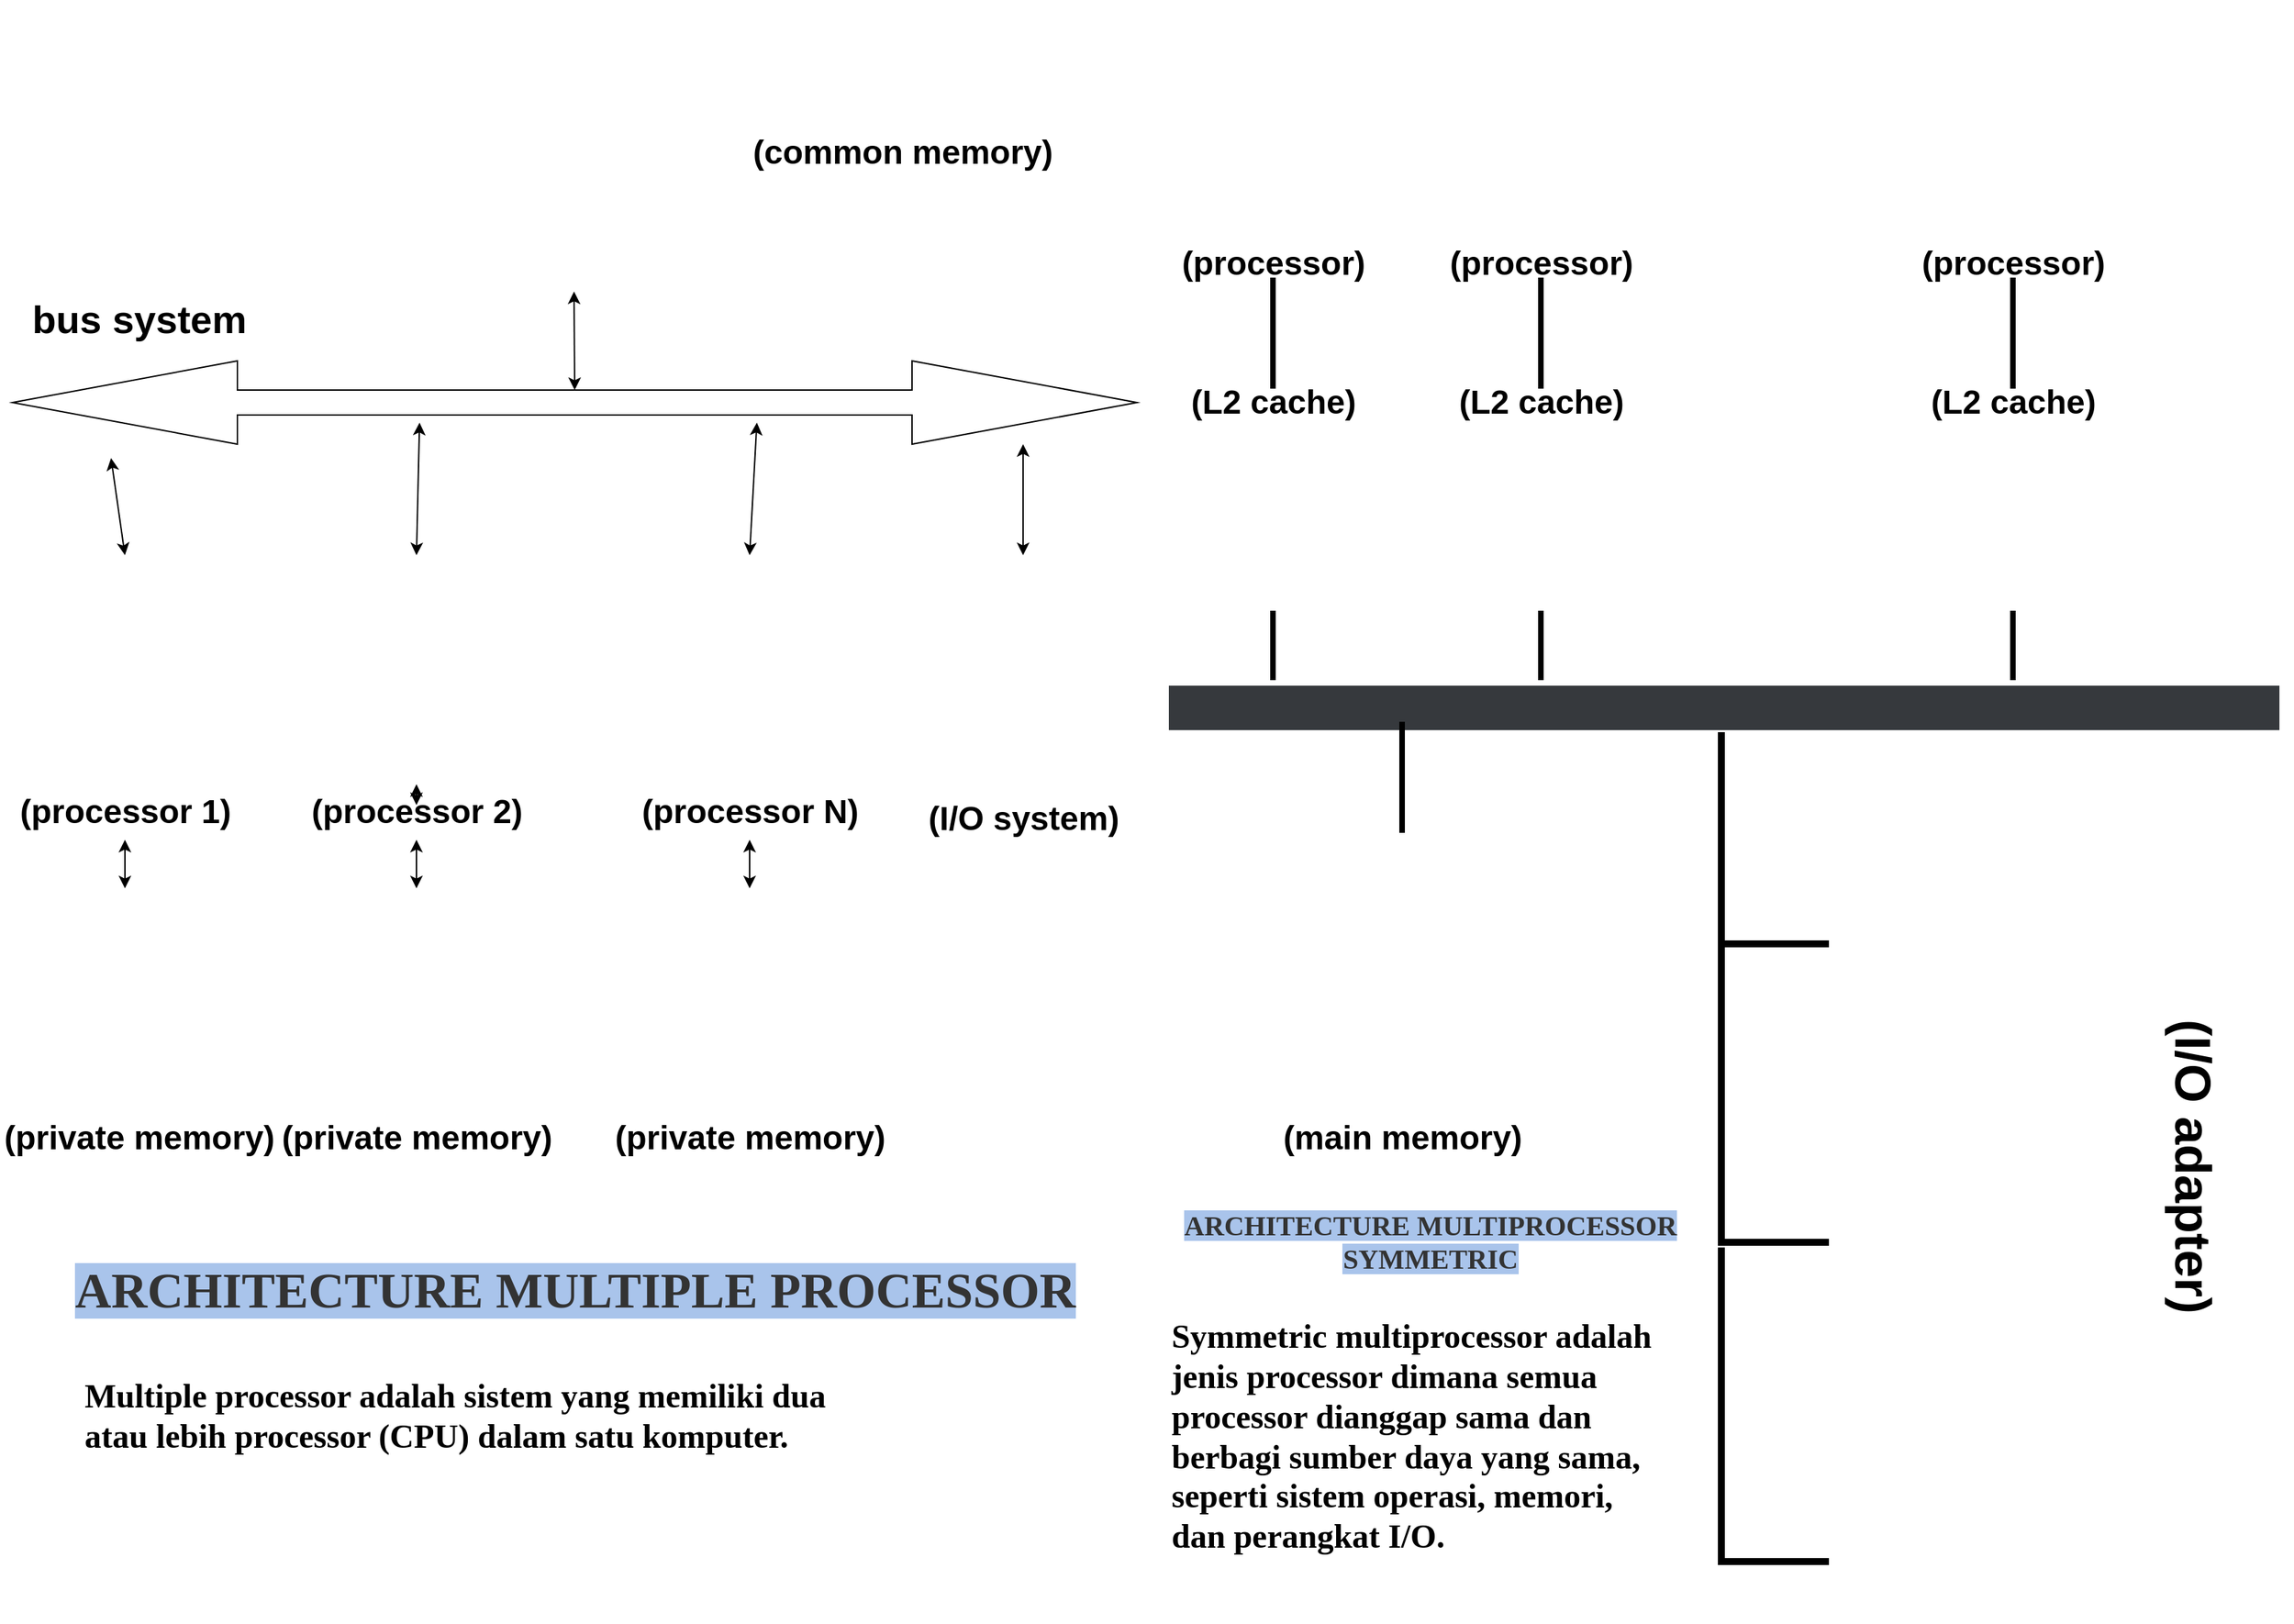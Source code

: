 <mxfile version="26.2.14">
  <diagram name="Halaman-1" id="5roG3KbvqGayyiDpWjHx">
    <mxGraphModel dx="1938" dy="1033" grid="1" gridSize="10" guides="1" tooltips="1" connect="1" arrows="1" fold="1" page="1" pageScale="1" pageWidth="827" pageHeight="1169" math="0" shadow="0">
      <root>
        <mxCell id="0" />
        <mxCell id="1" parent="0" />
        <mxCell id="9_Zev2apDYBj7H2k3iZB-79" value="" style="group" vertex="1" connectable="0" parent="1">
          <mxGeometry width="1642" height="1169" as="geometry" />
        </mxCell>
        <mxCell id="9_Zev2apDYBj7H2k3iZB-1" value="" style="shape=image;verticalLabelPosition=bottom;labelBackgroundColor=default;verticalAlign=top;aspect=fixed;imageAspect=0;image=https://cdn-icons-png.flaticon.com/512/4854/4854348.png;" vertex="1" parent="9_Zev2apDYBj7H2k3iZB-79">
          <mxGeometry y="400" width="180" height="180" as="geometry" />
        </mxCell>
        <mxCell id="9_Zev2apDYBj7H2k3iZB-8" value="" style="shape=image;verticalLabelPosition=bottom;labelBackgroundColor=default;verticalAlign=top;aspect=fixed;imageAspect=0;image=https://cdn-icons-png.flaticon.com/512/4854/4854348.png;" vertex="1" parent="9_Zev2apDYBj7H2k3iZB-79">
          <mxGeometry x="210" y="400" width="180" height="180" as="geometry" />
        </mxCell>
        <mxCell id="9_Zev2apDYBj7H2k3iZB-13" value="" style="shape=image;verticalLabelPosition=bottom;labelBackgroundColor=default;verticalAlign=top;aspect=fixed;imageAspect=0;image=https://cdn-icons-png.flaticon.com/512/4854/4854348.png;" vertex="1" parent="9_Zev2apDYBj7H2k3iZB-79">
          <mxGeometry x="827" width="180" height="180" as="geometry" />
        </mxCell>
        <mxCell id="9_Zev2apDYBj7H2k3iZB-14" value="" style="shape=image;verticalLabelPosition=bottom;labelBackgroundColor=default;verticalAlign=top;aspect=fixed;imageAspect=0;image=https://cdn-icons-png.flaticon.com/512/4854/4854348.png;" vertex="1" parent="9_Zev2apDYBj7H2k3iZB-79">
          <mxGeometry x="1020" width="180" height="180" as="geometry" />
        </mxCell>
        <mxCell id="9_Zev2apDYBj7H2k3iZB-15" value="" style="shape=image;verticalLabelPosition=bottom;labelBackgroundColor=default;verticalAlign=top;aspect=fixed;imageAspect=0;image=https://cdn-icons-png.flaticon.com/512/4854/4854348.png;" vertex="1" parent="9_Zev2apDYBj7H2k3iZB-79">
          <mxGeometry x="1360" width="180" height="180" as="geometry" />
        </mxCell>
        <mxCell id="9_Zev2apDYBj7H2k3iZB-17" value="" style="shape=image;verticalLabelPosition=bottom;labelBackgroundColor=default;verticalAlign=top;aspect=fixed;imageAspect=0;image=https://www.svgrepo.com/show/17721/ram-memory.svg;" vertex="1" parent="9_Zev2apDYBj7H2k3iZB-79">
          <mxGeometry x="308.5" width="210" height="210" as="geometry" />
        </mxCell>
        <mxCell id="9_Zev2apDYBj7H2k3iZB-18" value="" style="group" vertex="1" connectable="0" parent="9_Zev2apDYBj7H2k3iZB-79">
          <mxGeometry x="24" y="790" width="780" height="280" as="geometry" />
        </mxCell>
        <mxCell id="9_Zev2apDYBj7H2k3iZB-11" value="&lt;h2&gt;&lt;font style=&quot;background-color: rgb(169, 196, 235); color: light-dark(rgb(51, 51, 51), rgb(237, 237, 237));&quot; face=&quot;Comic Sans MS&quot;&gt;ARCHITECTURE MULTIPLE PROCESSOR&lt;/font&gt;&lt;/h2&gt;" style="text;strokeColor=none;fillColor=none;html=1;fontSize=24;fontStyle=1;verticalAlign=middle;align=center;" vertex="1" parent="9_Zev2apDYBj7H2k3iZB-18">
          <mxGeometry width="780" height="280" as="geometry" />
        </mxCell>
        <mxCell id="9_Zev2apDYBj7H2k3iZB-12" value="Multiple processor adalah sistem yang memiliki dua&lt;div&gt;&lt;span style=&quot;background-color: transparent; color: light-dark(rgb(0, 0, 0), rgb(255, 255, 255));&quot;&gt;atau lebih processor (CPU) dalam satu komputer.&lt;/span&gt;&lt;/div&gt;" style="text;strokeColor=none;fillColor=none;html=1;fontSize=24;fontStyle=1;verticalAlign=middle;align=left;fontFamily=Comic Sans MS;" vertex="1" parent="9_Zev2apDYBj7H2k3iZB-18">
          <mxGeometry x="35" y="190" width="710" height="80" as="geometry" />
        </mxCell>
        <mxCell id="9_Zev2apDYBj7H2k3iZB-43" value="(private memory)" style="text;strokeColor=none;fillColor=none;html=1;fontSize=24;fontStyle=1;verticalAlign=middle;align=center;" vertex="1" parent="9_Zev2apDYBj7H2k3iZB-18">
          <mxGeometry x="226" y="10" width="100" height="40" as="geometry" />
        </mxCell>
        <mxCell id="9_Zev2apDYBj7H2k3iZB-19" value="" style="shape=doubleArrow;whiteSpace=wrap;html=1;" vertex="1" parent="9_Zev2apDYBj7H2k3iZB-79">
          <mxGeometry x="9" y="260" width="810" height="60" as="geometry" />
        </mxCell>
        <mxCell id="9_Zev2apDYBj7H2k3iZB-21" value="" style="shape=image;verticalLabelPosition=bottom;labelBackgroundColor=default;verticalAlign=top;aspect=fixed;imageAspect=0;image=https://cdn-icons-png.flaticon.com/512/4854/4854348.png;" vertex="1" parent="9_Zev2apDYBj7H2k3iZB-79">
          <mxGeometry x="450" y="400" width="180" height="180" as="geometry" />
        </mxCell>
        <mxCell id="9_Zev2apDYBj7H2k3iZB-22" value="" style="shape=image;verticalLabelPosition=bottom;labelBackgroundColor=default;verticalAlign=top;aspect=fixed;imageAspect=0;image=https://cdn2.iconfinder.com/data/icons/research-and-data-processing/64/monitor-web_design-input-output-analyze-512.png;" vertex="1" parent="9_Zev2apDYBj7H2k3iZB-79">
          <mxGeometry x="647" y="400" width="180" height="180" as="geometry" />
        </mxCell>
        <mxCell id="9_Zev2apDYBj7H2k3iZB-23" value="" style="shape=image;verticalLabelPosition=bottom;labelBackgroundColor=default;verticalAlign=top;aspect=fixed;imageAspect=0;image=https://cdn-icons-png.flaticon.com/512/9078/9078593.png;" vertex="1" parent="9_Zev2apDYBj7H2k3iZB-79">
          <mxGeometry x="450" y="640" width="180" height="180" as="geometry" />
        </mxCell>
        <mxCell id="9_Zev2apDYBj7H2k3iZB-24" value="" style="shape=image;verticalLabelPosition=bottom;labelBackgroundColor=default;verticalAlign=top;aspect=fixed;imageAspect=0;image=https://cdn-icons-png.flaticon.com/512/9078/9078593.png;" vertex="1" parent="9_Zev2apDYBj7H2k3iZB-79">
          <mxGeometry x="210" y="640" width="180" height="180" as="geometry" />
        </mxCell>
        <mxCell id="9_Zev2apDYBj7H2k3iZB-25" value="" style="shape=image;verticalLabelPosition=bottom;labelBackgroundColor=default;verticalAlign=top;aspect=fixed;imageAspect=0;image=https://cdn-icons-png.flaticon.com/512/9078/9078593.png;" vertex="1" parent="9_Zev2apDYBj7H2k3iZB-79">
          <mxGeometry y="640" width="180" height="180" as="geometry" />
        </mxCell>
        <mxCell id="9_Zev2apDYBj7H2k3iZB-27" value="" style="endArrow=classic;startArrow=classic;html=1;rounded=0;entryX=0.5;entryY=1;entryDx=0;entryDy=0;exitX=0.5;exitY=0;exitDx=0;exitDy=0;" edge="1" parent="9_Zev2apDYBj7H2k3iZB-79" source="9_Zev2apDYBj7H2k3iZB-25" target="9_Zev2apDYBj7H2k3iZB-41">
          <mxGeometry width="50" height="50" relative="1" as="geometry">
            <mxPoint x="400" y="860" as="sourcePoint" />
            <mxPoint x="540" y="660" as="targetPoint" />
          </mxGeometry>
        </mxCell>
        <mxCell id="9_Zev2apDYBj7H2k3iZB-28" value="" style="endArrow=classic;startArrow=classic;html=1;rounded=0;entryX=0.5;entryY=1;entryDx=0;entryDy=0;exitX=0.5;exitY=0;exitDx=0;exitDy=0;" edge="1" parent="9_Zev2apDYBj7H2k3iZB-79" source="9_Zev2apDYBj7H2k3iZB-39" target="9_Zev2apDYBj7H2k3iZB-8">
          <mxGeometry width="50" height="50" relative="1" as="geometry">
            <mxPoint x="100" y="650" as="sourcePoint" />
            <mxPoint x="100" y="590" as="targetPoint" />
          </mxGeometry>
        </mxCell>
        <mxCell id="9_Zev2apDYBj7H2k3iZB-30" value="" style="endArrow=classic;startArrow=classic;html=1;rounded=0;entryX=0.5;entryY=1;entryDx=0;entryDy=0;exitX=0.5;exitY=0;exitDx=0;exitDy=0;" edge="1" parent="9_Zev2apDYBj7H2k3iZB-79" source="9_Zev2apDYBj7H2k3iZB-23" target="9_Zev2apDYBj7H2k3iZB-38">
          <mxGeometry width="50" height="50" relative="1" as="geometry">
            <mxPoint x="120" y="670" as="sourcePoint" />
            <mxPoint x="120" y="610" as="targetPoint" />
          </mxGeometry>
        </mxCell>
        <mxCell id="9_Zev2apDYBj7H2k3iZB-31" value="" style="endArrow=classic;startArrow=classic;html=1;rounded=0;exitX=0.5;exitY=0;exitDx=0;exitDy=0;" edge="1" parent="9_Zev2apDYBj7H2k3iZB-79" source="9_Zev2apDYBj7H2k3iZB-22">
          <mxGeometry width="50" height="50" relative="1" as="geometry">
            <mxPoint x="130" y="680" as="sourcePoint" />
            <mxPoint x="737" y="320" as="targetPoint" />
          </mxGeometry>
        </mxCell>
        <mxCell id="9_Zev2apDYBj7H2k3iZB-32" value="" style="endArrow=classic;startArrow=classic;html=1;rounded=0;exitX=0.5;exitY=0;exitDx=0;exitDy=0;entryX=0.662;entryY=0.742;entryDx=0;entryDy=0;entryPerimeter=0;" edge="1" parent="9_Zev2apDYBj7H2k3iZB-79" source="9_Zev2apDYBj7H2k3iZB-21" target="9_Zev2apDYBj7H2k3iZB-19">
          <mxGeometry width="50" height="50" relative="1" as="geometry">
            <mxPoint x="140" y="690" as="sourcePoint" />
            <mxPoint x="530" y="307" as="targetPoint" />
          </mxGeometry>
        </mxCell>
        <mxCell id="9_Zev2apDYBj7H2k3iZB-33" value="" style="endArrow=classic;startArrow=classic;html=1;rounded=0;entryX=0.362;entryY=0.742;entryDx=0;entryDy=0;exitX=0.5;exitY=0;exitDx=0;exitDy=0;entryPerimeter=0;" edge="1" parent="9_Zev2apDYBj7H2k3iZB-79" source="9_Zev2apDYBj7H2k3iZB-8" target="9_Zev2apDYBj7H2k3iZB-19">
          <mxGeometry width="50" height="50" relative="1" as="geometry">
            <mxPoint x="150" y="700" as="sourcePoint" />
            <mxPoint x="150" y="640" as="targetPoint" />
          </mxGeometry>
        </mxCell>
        <mxCell id="9_Zev2apDYBj7H2k3iZB-34" value="" style="endArrow=classic;startArrow=classic;html=1;rounded=0;exitX=0.5;exitY=0;exitDx=0;exitDy=0;" edge="1" parent="9_Zev2apDYBj7H2k3iZB-79" source="9_Zev2apDYBj7H2k3iZB-1">
          <mxGeometry width="50" height="50" relative="1" as="geometry">
            <mxPoint x="160" y="710" as="sourcePoint" />
            <mxPoint x="80" y="330" as="targetPoint" />
          </mxGeometry>
        </mxCell>
        <mxCell id="9_Zev2apDYBj7H2k3iZB-35" value="" style="endArrow=classic;startArrow=classic;html=1;rounded=0;entryX=0.5;entryY=1;entryDx=0;entryDy=0;exitX=0;exitY=0;exitDx=405;exitDy=21;exitPerimeter=0;" edge="1" parent="9_Zev2apDYBj7H2k3iZB-79" source="9_Zev2apDYBj7H2k3iZB-19" target="9_Zev2apDYBj7H2k3iZB-17">
          <mxGeometry width="50" height="50" relative="1" as="geometry">
            <mxPoint x="170" y="720" as="sourcePoint" />
            <mxPoint x="170" y="660" as="targetPoint" />
          </mxGeometry>
        </mxCell>
        <mxCell id="9_Zev2apDYBj7H2k3iZB-36" value="(common memory)" style="text;strokeColor=none;fillColor=none;html=1;fontSize=24;fontStyle=1;verticalAlign=middle;align=center;" vertex="1" parent="9_Zev2apDYBj7H2k3iZB-79">
          <mxGeometry x="600" y="90" width="100" height="40" as="geometry" />
        </mxCell>
        <mxCell id="9_Zev2apDYBj7H2k3iZB-37" value="(I/O system)" style="text;strokeColor=none;fillColor=none;html=1;fontSize=24;fontStyle=1;verticalAlign=middle;align=center;" vertex="1" parent="9_Zev2apDYBj7H2k3iZB-79">
          <mxGeometry x="687" y="570" width="100" height="40" as="geometry" />
        </mxCell>
        <mxCell id="9_Zev2apDYBj7H2k3iZB-38" value="(processor N)" style="text;strokeColor=none;fillColor=none;html=1;fontSize=24;fontStyle=1;verticalAlign=middle;align=center;" vertex="1" parent="9_Zev2apDYBj7H2k3iZB-79">
          <mxGeometry x="490" y="565" width="100" height="40" as="geometry" />
        </mxCell>
        <mxCell id="9_Zev2apDYBj7H2k3iZB-40" value="" style="endArrow=classic;startArrow=classic;html=1;rounded=0;entryX=0.5;entryY=1;entryDx=0;entryDy=0;exitX=0.5;exitY=0;exitDx=0;exitDy=0;" edge="1" parent="9_Zev2apDYBj7H2k3iZB-79" source="9_Zev2apDYBj7H2k3iZB-24" target="9_Zev2apDYBj7H2k3iZB-39">
          <mxGeometry width="50" height="50" relative="1" as="geometry">
            <mxPoint x="300" y="640" as="sourcePoint" />
            <mxPoint x="300" y="580" as="targetPoint" />
          </mxGeometry>
        </mxCell>
        <mxCell id="9_Zev2apDYBj7H2k3iZB-39" value="(processor 2)" style="text;strokeColor=none;fillColor=none;html=1;fontSize=24;fontStyle=1;verticalAlign=middle;align=center;" vertex="1" parent="9_Zev2apDYBj7H2k3iZB-79">
          <mxGeometry x="250" y="565" width="100" height="40" as="geometry" />
        </mxCell>
        <mxCell id="9_Zev2apDYBj7H2k3iZB-41" value="(processor 1)" style="text;strokeColor=none;fillColor=none;html=1;fontSize=24;fontStyle=1;verticalAlign=middle;align=center;" vertex="1" parent="9_Zev2apDYBj7H2k3iZB-79">
          <mxGeometry x="40" y="565" width="100" height="40" as="geometry" />
        </mxCell>
        <mxCell id="9_Zev2apDYBj7H2k3iZB-42" value="(private memory)" style="text;strokeColor=none;fillColor=none;html=1;fontSize=24;fontStyle=1;verticalAlign=middle;align=center;" vertex="1" parent="9_Zev2apDYBj7H2k3iZB-79">
          <mxGeometry x="50" y="800" width="100" height="40" as="geometry" />
        </mxCell>
        <mxCell id="9_Zev2apDYBj7H2k3iZB-44" value="(private memory)" style="text;strokeColor=none;fillColor=none;html=1;fontSize=24;fontStyle=1;verticalAlign=middle;align=center;" vertex="1" parent="9_Zev2apDYBj7H2k3iZB-79">
          <mxGeometry x="490" y="800" width="100" height="40" as="geometry" />
        </mxCell>
        <mxCell id="9_Zev2apDYBj7H2k3iZB-45" value="&lt;h3&gt;bus system&lt;/h3&gt;" style="text;strokeColor=none;fillColor=none;html=1;fontSize=24;fontStyle=1;verticalAlign=middle;align=center;" vertex="1" parent="9_Zev2apDYBj7H2k3iZB-79">
          <mxGeometry x="50" y="210" width="100" height="40" as="geometry" />
        </mxCell>
        <mxCell id="9_Zev2apDYBj7H2k3iZB-50" value="" style="shape=image;verticalLabelPosition=bottom;labelBackgroundColor=default;verticalAlign=top;aspect=fixed;imageAspect=0;image=https://cdn-icons-png.flaticon.com/512/9872/9872378.png;" vertex="1" parent="9_Zev2apDYBj7H2k3iZB-79">
          <mxGeometry x="842" y="300" width="150" height="150" as="geometry" />
        </mxCell>
        <mxCell id="9_Zev2apDYBj7H2k3iZB-51" value="" style="shape=image;verticalLabelPosition=bottom;labelBackgroundColor=default;verticalAlign=top;aspect=fixed;imageAspect=0;image=https://cdn-icons-png.flaticon.com/512/9872/9872378.png;" vertex="1" parent="9_Zev2apDYBj7H2k3iZB-79">
          <mxGeometry x="1035" y="300" width="150" height="150" as="geometry" />
        </mxCell>
        <mxCell id="9_Zev2apDYBj7H2k3iZB-52" value="" style="shape=image;verticalLabelPosition=bottom;labelBackgroundColor=default;verticalAlign=top;aspect=fixed;imageAspect=0;image=https://cdn-icons-png.flaticon.com/512/9872/9872378.png;" vertex="1" parent="9_Zev2apDYBj7H2k3iZB-79">
          <mxGeometry x="1375" y="300" width="150" height="150" as="geometry" />
        </mxCell>
        <mxCell id="9_Zev2apDYBj7H2k3iZB-53" value="" style="shape=link;html=1;rounded=0;width=-5;strokeColor=#36393d;fillColor=#cdeb8b;strokeWidth=19;" edge="1" parent="9_Zev2apDYBj7H2k3iZB-79">
          <mxGeometry width="100" relative="1" as="geometry">
            <mxPoint x="842" y="510" as="sourcePoint" />
            <mxPoint x="1642" y="510" as="targetPoint" />
          </mxGeometry>
        </mxCell>
        <mxCell id="9_Zev2apDYBj7H2k3iZB-54" value="" style="shape=image;verticalLabelPosition=bottom;labelBackgroundColor=default;verticalAlign=top;aspect=fixed;imageAspect=0;image=https://www.svgrepo.com/show/17721/ram-memory.svg;" vertex="1" parent="9_Zev2apDYBj7H2k3iZB-79">
          <mxGeometry x="920" y="600" width="180" height="180" as="geometry" />
        </mxCell>
        <mxCell id="9_Zev2apDYBj7H2k3iZB-55" value="" style="shape=image;verticalLabelPosition=bottom;labelBackgroundColor=default;verticalAlign=top;aspect=fixed;imageAspect=0;image=https://cdn-icons-png.flaticon.com/512/1086/1086656.png;" vertex="1" parent="9_Zev2apDYBj7H2k3iZB-79">
          <mxGeometry x="1320" y="550" width="180" height="180" as="geometry" />
        </mxCell>
        <mxCell id="9_Zev2apDYBj7H2k3iZB-56" value="" style="shape=image;verticalLabelPosition=bottom;labelBackgroundColor=default;verticalAlign=top;aspect=fixed;imageAspect=0;image=https://cdn-icons-png.flaticon.com/512/1086/1086656.png;" vertex="1" parent="9_Zev2apDYBj7H2k3iZB-79">
          <mxGeometry x="1320" y="760" width="180" height="180" as="geometry" />
        </mxCell>
        <mxCell id="9_Zev2apDYBj7H2k3iZB-57" value="" style="shape=image;verticalLabelPosition=bottom;labelBackgroundColor=default;verticalAlign=top;aspect=fixed;imageAspect=0;image=https://cdn-icons-png.flaticon.com/512/1086/1086656.png;" vertex="1" parent="9_Zev2apDYBj7H2k3iZB-79">
          <mxGeometry x="1320" y="989" width="180" height="180" as="geometry" />
        </mxCell>
        <mxCell id="9_Zev2apDYBj7H2k3iZB-58" value="(processor)" style="text;strokeColor=none;fillColor=none;html=1;fontSize=24;fontStyle=1;verticalAlign=middle;align=center;" vertex="1" parent="9_Zev2apDYBj7H2k3iZB-79">
          <mxGeometry x="867" y="170" width="100" height="40" as="geometry" />
        </mxCell>
        <mxCell id="9_Zev2apDYBj7H2k3iZB-59" value="(processor)" style="text;strokeColor=none;fillColor=none;html=1;fontSize=24;fontStyle=1;verticalAlign=middle;align=center;" vertex="1" parent="9_Zev2apDYBj7H2k3iZB-79">
          <mxGeometry x="1060" y="170" width="100" height="40" as="geometry" />
        </mxCell>
        <mxCell id="9_Zev2apDYBj7H2k3iZB-60" value="(processor)" style="text;strokeColor=none;fillColor=none;html=1;fontSize=24;fontStyle=1;verticalAlign=middle;align=center;" vertex="1" parent="9_Zev2apDYBj7H2k3iZB-79">
          <mxGeometry x="1400" y="170" width="100" height="40" as="geometry" />
        </mxCell>
        <mxCell id="9_Zev2apDYBj7H2k3iZB-61" value="(L2 cache)" style="text;strokeColor=none;fillColor=none;html=1;fontSize=24;fontStyle=1;verticalAlign=middle;align=center;" vertex="1" parent="9_Zev2apDYBj7H2k3iZB-79">
          <mxGeometry x="867" y="270" width="100" height="40" as="geometry" />
        </mxCell>
        <mxCell id="9_Zev2apDYBj7H2k3iZB-62" value="(L2 cache)" style="text;strokeColor=none;fillColor=none;html=1;fontSize=24;fontStyle=1;verticalAlign=middle;align=center;" vertex="1" parent="9_Zev2apDYBj7H2k3iZB-79">
          <mxGeometry x="1060" y="270" width="100" height="40" as="geometry" />
        </mxCell>
        <mxCell id="9_Zev2apDYBj7H2k3iZB-63" value="(L2 cache)" style="text;strokeColor=none;fillColor=none;html=1;fontSize=24;fontStyle=1;verticalAlign=middle;align=center;" vertex="1" parent="9_Zev2apDYBj7H2k3iZB-79">
          <mxGeometry x="1400" y="270" width="100" height="40" as="geometry" />
        </mxCell>
        <mxCell id="9_Zev2apDYBj7H2k3iZB-64" value="" style="line;strokeWidth=4;direction=south;html=1;perimeter=backbonePerimeter;points=[];outlineConnect=0;" vertex="1" parent="9_Zev2apDYBj7H2k3iZB-79">
          <mxGeometry x="912" y="200" width="10" height="80" as="geometry" />
        </mxCell>
        <mxCell id="9_Zev2apDYBj7H2k3iZB-65" value="" style="line;strokeWidth=4;direction=south;html=1;perimeter=backbonePerimeter;points=[];outlineConnect=0;" vertex="1" parent="9_Zev2apDYBj7H2k3iZB-79">
          <mxGeometry x="1105" y="200" width="10" height="80" as="geometry" />
        </mxCell>
        <mxCell id="9_Zev2apDYBj7H2k3iZB-66" value="" style="line;strokeWidth=4;direction=south;html=1;perimeter=backbonePerimeter;points=[];outlineConnect=0;" vertex="1" parent="9_Zev2apDYBj7H2k3iZB-79">
          <mxGeometry x="1445" y="200" width="10" height="80" as="geometry" />
        </mxCell>
        <mxCell id="9_Zev2apDYBj7H2k3iZB-67" value="" style="line;strokeWidth=4;direction=south;html=1;perimeter=backbonePerimeter;points=[];outlineConnect=0;" vertex="1" parent="9_Zev2apDYBj7H2k3iZB-79">
          <mxGeometry x="912" y="440" width="10" height="50" as="geometry" />
        </mxCell>
        <mxCell id="9_Zev2apDYBj7H2k3iZB-68" value="" style="line;strokeWidth=4;direction=south;html=1;perimeter=backbonePerimeter;points=[];outlineConnect=0;" vertex="1" parent="9_Zev2apDYBj7H2k3iZB-79">
          <mxGeometry x="1105" y="440" width="10" height="50" as="geometry" />
        </mxCell>
        <mxCell id="9_Zev2apDYBj7H2k3iZB-69" value="" style="line;strokeWidth=4;direction=south;html=1;perimeter=backbonePerimeter;points=[];outlineConnect=0;" vertex="1" parent="9_Zev2apDYBj7H2k3iZB-79">
          <mxGeometry x="1445" y="440" width="10" height="50" as="geometry" />
        </mxCell>
        <mxCell id="9_Zev2apDYBj7H2k3iZB-70" value="" style="line;strokeWidth=4;direction=south;html=1;perimeter=backbonePerimeter;points=[];outlineConnect=0;" vertex="1" parent="9_Zev2apDYBj7H2k3iZB-79">
          <mxGeometry x="1005" y="520" width="10" height="80" as="geometry" />
        </mxCell>
        <mxCell id="9_Zev2apDYBj7H2k3iZB-71" value="" style="shape=partialRectangle;whiteSpace=wrap;html=1;bottom=0;right=0;fillColor=none;strokeWidth=5;rotation=-90;" vertex="1" parent="9_Zev2apDYBj7H2k3iZB-79">
          <mxGeometry x="1202.5" y="567.5" width="150" height="75" as="geometry" />
        </mxCell>
        <mxCell id="9_Zev2apDYBj7H2k3iZB-72" value="" style="shape=partialRectangle;whiteSpace=wrap;html=1;bottom=0;right=0;fillColor=none;strokeWidth=5;rotation=-90;" vertex="1" parent="9_Zev2apDYBj7H2k3iZB-79">
          <mxGeometry x="1171.25" y="751.25" width="212.5" height="75" as="geometry" />
        </mxCell>
        <mxCell id="9_Zev2apDYBj7H2k3iZB-73" value="" style="shape=partialRectangle;whiteSpace=wrap;html=1;bottom=0;right=0;fillColor=none;strokeWidth=5;rotation=-90;" vertex="1" parent="9_Zev2apDYBj7H2k3iZB-79">
          <mxGeometry x="1165.63" y="975.63" width="223.75" height="75" as="geometry" />
        </mxCell>
        <mxCell id="9_Zev2apDYBj7H2k3iZB-74" value="(main memory)" style="text;strokeColor=none;fillColor=none;html=1;fontSize=24;fontStyle=1;verticalAlign=middle;align=center;" vertex="1" parent="9_Zev2apDYBj7H2k3iZB-79">
          <mxGeometry x="960" y="800" width="100" height="40" as="geometry" />
        </mxCell>
        <mxCell id="9_Zev2apDYBj7H2k3iZB-75" value="&lt;h2&gt;(I/O adapter)&lt;/h2&gt;" style="text;strokeColor=none;fillColor=none;html=1;fontSize=24;fontStyle=1;verticalAlign=middle;align=center;rotation=90;" vertex="1" parent="9_Zev2apDYBj7H2k3iZB-79">
          <mxGeometry x="1530" y="820" width="100" height="40" as="geometry" />
        </mxCell>
        <mxCell id="9_Zev2apDYBj7H2k3iZB-77" value="&lt;h5&gt;&lt;font style=&quot;background-color: rgb(169, 196, 235); color: light-dark(rgb(51, 51, 51), rgb(237, 237, 237));&quot; face=&quot;Comic Sans MS&quot;&gt;ARCHITECTURE MULTIPROCESSOR&lt;br&gt;&lt;/font&gt;&lt;font face=&quot;Comic Sans MS&quot; color=&quot;#333333&quot;&gt;&lt;span style=&quot;background-color: rgb(169, 196, 235);&quot;&gt;SYMMETRIC&lt;/span&gt;&lt;/font&gt;&lt;/h5&gt;" style="text;strokeColor=none;fillColor=none;html=1;fontSize=24;fontStyle=1;verticalAlign=middle;align=center;" vertex="1" parent="9_Zev2apDYBj7H2k3iZB-79">
          <mxGeometry x="730" y="780" width="600" height="230" as="geometry" />
        </mxCell>
        <mxCell id="9_Zev2apDYBj7H2k3iZB-78" value="&lt;font&gt;Symmetric multiprocessor adalah&lt;/font&gt;&lt;div&gt;&lt;font&gt;jenis processor dimana semua&lt;/font&gt;&lt;/div&gt;&lt;div&gt;&lt;font&gt;processor dianggap sama dan&lt;/font&gt;&lt;/div&gt;&lt;div&gt;&lt;font&gt;berbagi sumber daya yang sama,&lt;/font&gt;&lt;/div&gt;&lt;div&gt;&lt;font&gt;seperti sistem operasi, memori,&lt;/font&gt;&lt;/div&gt;&lt;div&gt;&lt;font&gt;dan perangkat I/O.&lt;/font&gt;&lt;/div&gt;" style="text;strokeColor=none;fillColor=none;html=1;fontSize=24;fontStyle=1;verticalAlign=middle;align=left;fontFamily=Comic Sans MS;" vertex="1" parent="9_Zev2apDYBj7H2k3iZB-79">
          <mxGeometry x="842" y="949" width="398" height="171" as="geometry" />
        </mxCell>
      </root>
    </mxGraphModel>
  </diagram>
</mxfile>
